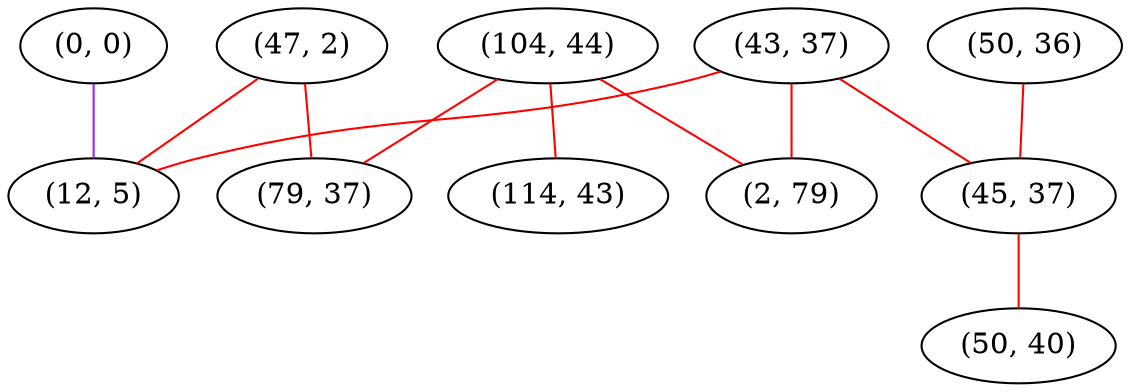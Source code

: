 graph "" {
"(0, 0)";
"(47, 2)";
"(104, 44)";
"(43, 37)";
"(50, 36)";
"(45, 37)";
"(12, 5)";
"(2, 79)";
"(50, 40)";
"(79, 37)";
"(114, 43)";
"(0, 0)" -- "(12, 5)"  [color=purple, key=0, weight=4];
"(47, 2)" -- "(12, 5)"  [color=red, key=0, weight=1];
"(47, 2)" -- "(79, 37)"  [color=red, key=0, weight=1];
"(104, 44)" -- "(2, 79)"  [color=red, key=0, weight=1];
"(104, 44)" -- "(79, 37)"  [color=red, key=0, weight=1];
"(104, 44)" -- "(114, 43)"  [color=red, key=0, weight=1];
"(43, 37)" -- "(2, 79)"  [color=red, key=0, weight=1];
"(43, 37)" -- "(12, 5)"  [color=red, key=0, weight=1];
"(43, 37)" -- "(45, 37)"  [color=red, key=0, weight=1];
"(50, 36)" -- "(45, 37)"  [color=red, key=0, weight=1];
"(45, 37)" -- "(50, 40)"  [color=red, key=0, weight=1];
}
